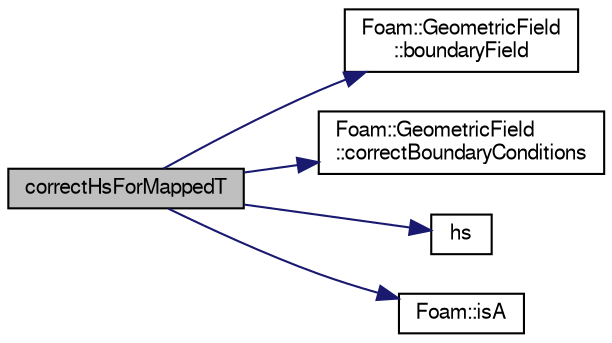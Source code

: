 digraph "correctHsForMappedT"
{
  bgcolor="transparent";
  edge [fontname="FreeSans",fontsize="10",labelfontname="FreeSans",labelfontsize="10"];
  node [fontname="FreeSans",fontsize="10",shape=record];
  rankdir="LR";
  Node680 [label="correctHsForMappedT",height=0.2,width=0.4,color="black", fillcolor="grey75", style="filled", fontcolor="black"];
  Node680 -> Node681 [color="midnightblue",fontsize="10",style="solid",fontname="FreeSans"];
  Node681 [label="Foam::GeometricField\l::boundaryField",height=0.2,width=0.4,color="black",URL="$a22434.html#a3c6c1a789b48ea0c5e8bff64f9c14f2d",tooltip="Return reference to GeometricBoundaryField. "];
  Node680 -> Node682 [color="midnightblue",fontsize="10",style="solid",fontname="FreeSans"];
  Node682 [label="Foam::GeometricField\l::correctBoundaryConditions",height=0.2,width=0.4,color="black",URL="$a22434.html#acaf6878ef900e593c4b20812f1b567d6",tooltip="Correct boundary field. "];
  Node680 -> Node683 [color="midnightblue",fontsize="10",style="solid",fontname="FreeSans"];
  Node683 [label="hs",height=0.2,width=0.4,color="black",URL="$a29182.html#a1b9f8628dfce704c3c47a865522a2e5f",tooltip="Return the film sensible enthalpy [J/kg]. "];
  Node680 -> Node684 [color="midnightblue",fontsize="10",style="solid",fontname="FreeSans"];
  Node684 [label="Foam::isA",height=0.2,width=0.4,color="black",URL="$a21124.html#a7f38c7df863d37f5357047d27dab7711",tooltip="Check if a dynamic_cast to typeid is possible. "];
}
